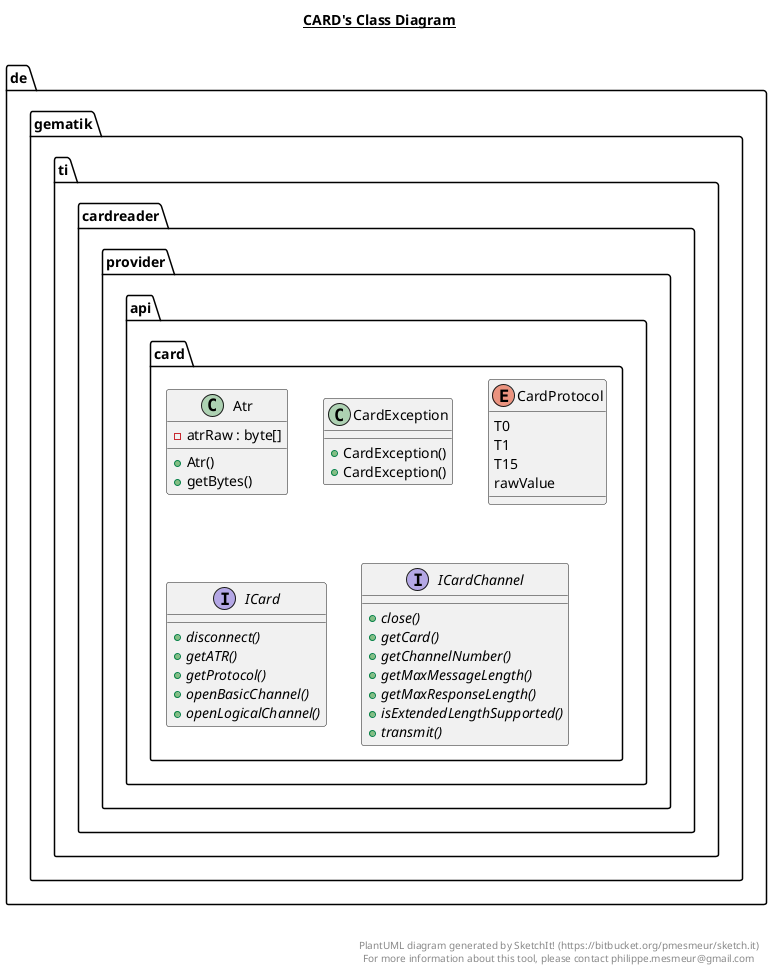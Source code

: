 @startuml

title __CARD's Class Diagram__\n

  namespace de.gematik.ti.cardreader.provider.api {
    namespace card {
      class de.gematik.ti.cardreader.provider.api.card.Atr {
          - atrRaw : byte[]
          + Atr()
          + getBytes()
      }
    }
  }
  

  namespace de.gematik.ti.cardreader.provider.api {
    namespace card {
      class de.gematik.ti.cardreader.provider.api.card.CardException {
          + CardException()
          + CardException()
      }
    }
  }
  

  namespace de.gematik.ti.cardreader.provider.api {
    namespace card {
      enum CardProtocol {
        T0
        T1
        T15
        rawValue
      }
    }
  }
  

  namespace de.gematik.ti.cardreader.provider.api {
    namespace card {
      interface de.gematik.ti.cardreader.provider.api.card.ICard {
          {abstract} + disconnect()
          {abstract} + getATR()
          {abstract} + getProtocol()
          {abstract} + openBasicChannel()
          {abstract} + openLogicalChannel()
      }
    }
  }
  

  namespace de.gematik.ti.cardreader.provider.api {
    namespace card {
      interface de.gematik.ti.cardreader.provider.api.card.ICardChannel {
          {abstract} + close()
          {abstract} + getCard()
          {abstract} + getChannelNumber()
          {abstract} + getMaxMessageLength()
          {abstract} + getMaxResponseLength()
          {abstract} + isExtendedLengthSupported()
          {abstract} + transmit()
      }
    }
  }
  



right footer


PlantUML diagram generated by SketchIt! (https://bitbucket.org/pmesmeur/sketch.it)
For more information about this tool, please contact philippe.mesmeur@gmail.com
endfooter

@enduml
